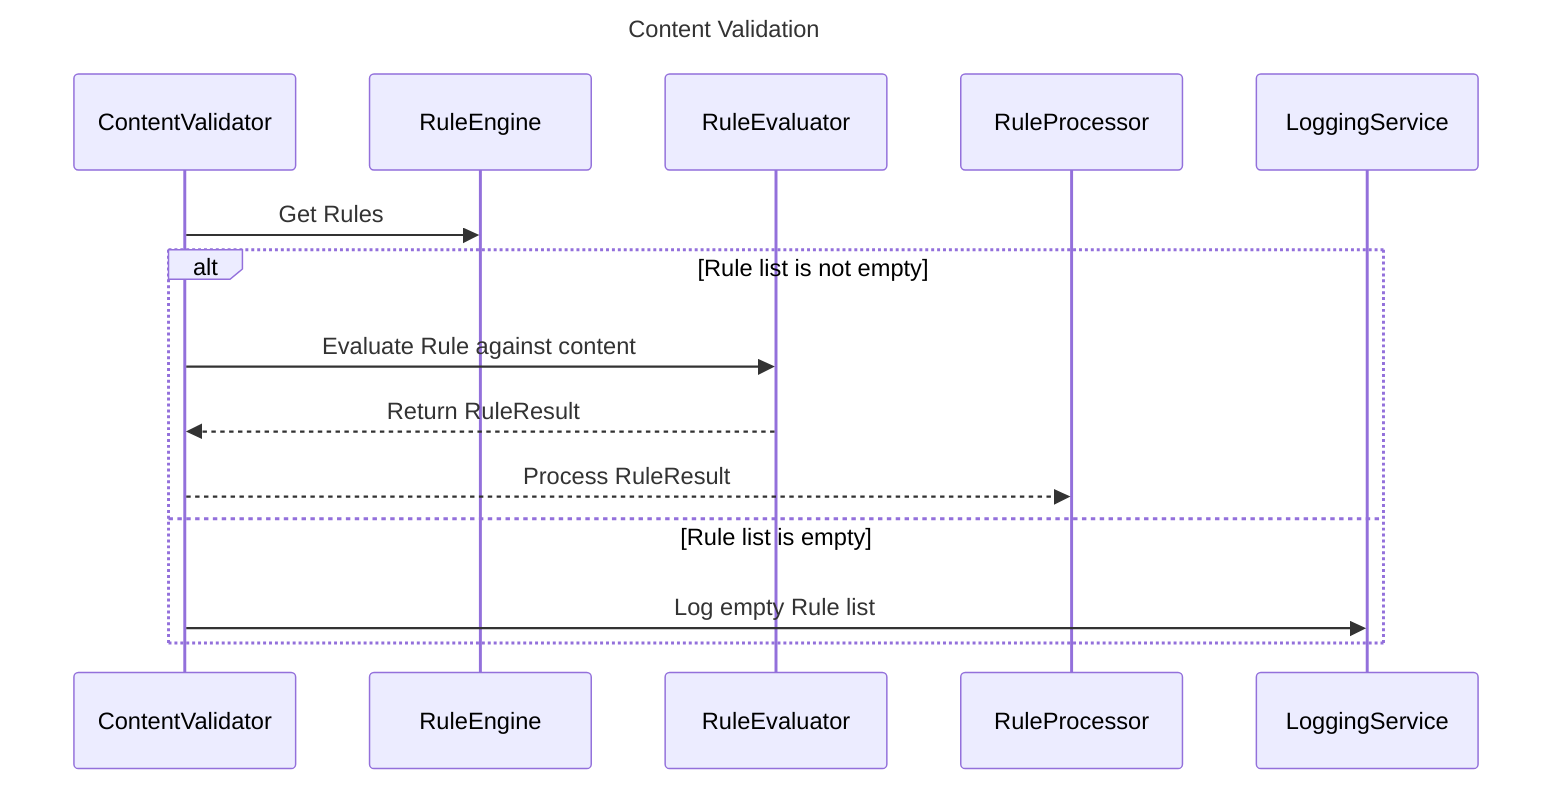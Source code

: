 ---
title: Content Validation
---

sequenceDiagram
    participant ContentValidator
    participant RuleEngine
    participant RuleEvaluator
    participant RuleProcessor
    participant LoggingService

    ContentValidator->>RuleEngine: Get Rules

    alt Rule list is not empty
        ContentValidator->>RuleEvaluator: Evaluate Rule against content
        RuleEvaluator-->>ContentValidator: Return RuleResult
        ContentValidator-->>RuleProcessor: Process RuleResult
    else Rule list is empty
        ContentValidator->>LoggingService: Log empty Rule list
    end